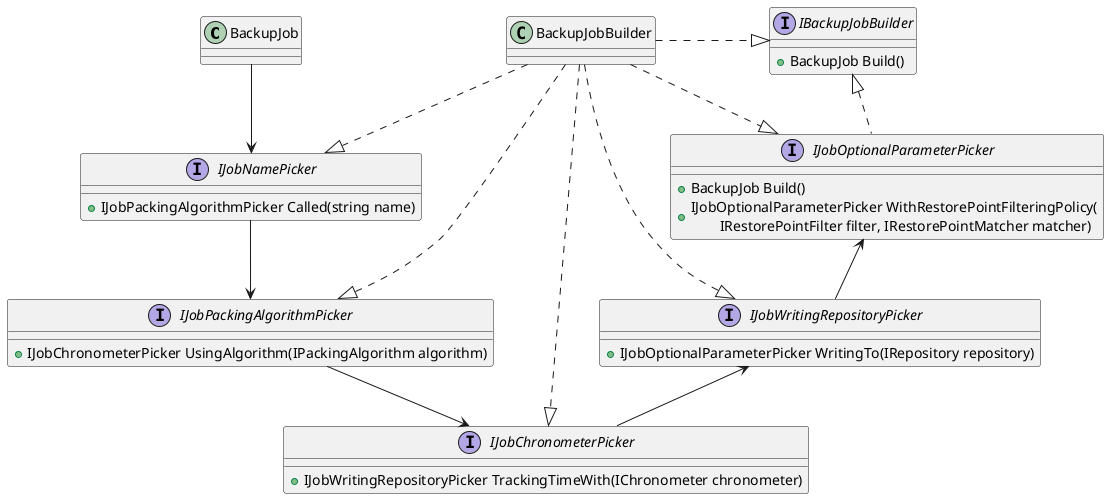 @startuml
'https://plantuml.com/class-diagram

class BackupJob

class BackupJobBuilder
{
    
}

interface IBackupJobBuilder
{
    + BackupJob Build()
}

interface IJobNamePicker
{
    + IJobPackingAlgorithmPicker Called(string name)
}

interface IJobPackingAlgorithmPicker
{
    + IJobChronometerPicker UsingAlgorithm(IPackingAlgorithm algorithm) 
}

interface IJobChronometerPicker
{   
    + IJobWritingRepositoryPicker TrackingTimeWith(IChronometer chronometer)
}

interface IJobWritingRepositoryPicker 
{  
    + IJobOptionalParameterPicker WritingTo(IRepository repository)
}
interface IJobOptionalParameterPicker 
{   
    + BackupJob Build()
    + IJobOptionalParameterPicker WithRestorePointFilteringPolicy(\n\
        IRestorePointFilter filter, IRestorePointMatcher matcher)
}

'
'
'

BackupJobBuilder .right.|> IBackupJobBuilder
BackupJobBuilder ..|> IJobNamePicker
BackupJobBuilder ..|> IJobPackingAlgorithmPicker
BackupJobBuilder ..|> IJobChronometerPicker
BackupJobBuilder ..|> IJobWritingRepositoryPicker
BackupJobBuilder ..|> IJobOptionalParameterPicker

IBackupJobBuilder <|.. IJobOptionalParameterPicker

BackupJob --> IJobNamePicker
IJobNamePicker --> IJobPackingAlgorithmPicker
IJobPackingAlgorithmPicker -> IJobChronometerPicker
IJobChronometerPicker -up-> IJobWritingRepositoryPicker
IJobWritingRepositoryPicker -up-> IJobOptionalParameterPicker

@enduml